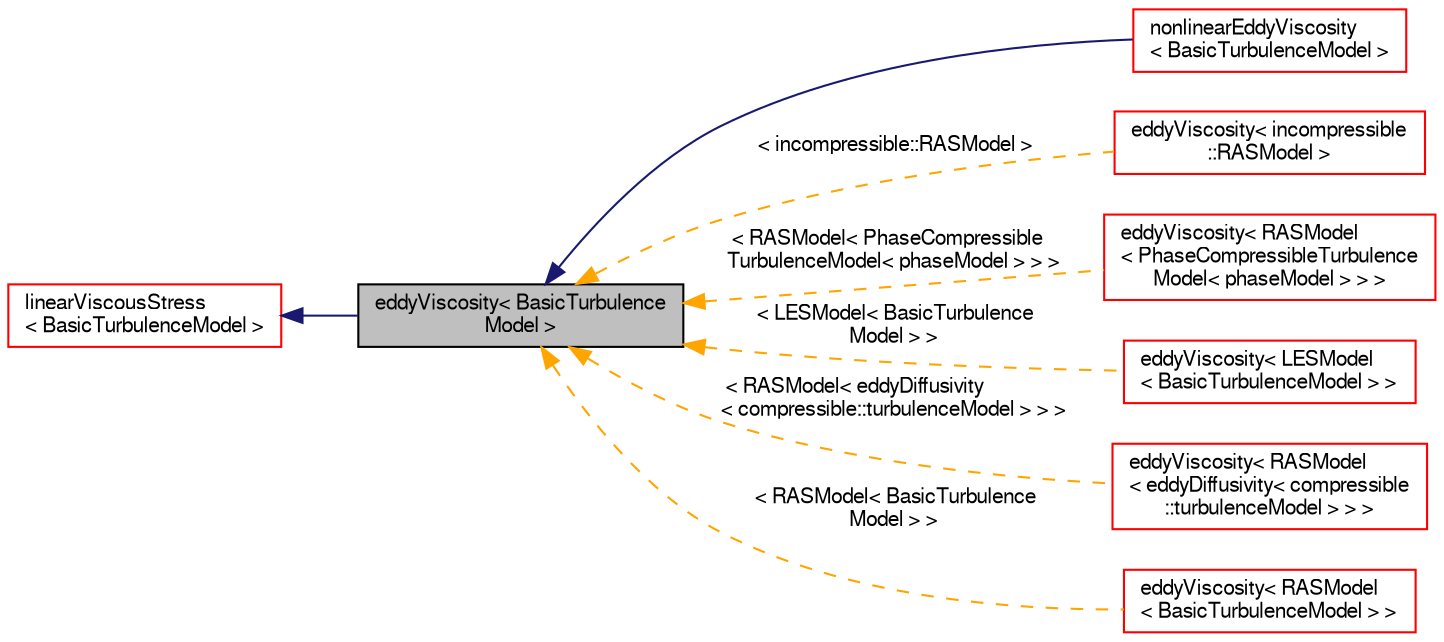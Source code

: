 digraph "eddyViscosity&lt; BasicTurbulenceModel &gt;"
{
  bgcolor="transparent";
  edge [fontname="FreeSans",fontsize="10",labelfontname="FreeSans",labelfontsize="10"];
  node [fontname="FreeSans",fontsize="10",shape=record];
  rankdir="LR";
  Node1 [label="eddyViscosity\< BasicTurbulence\lModel \>",height=0.2,width=0.4,color="black", fillcolor="grey75", style="filled" fontcolor="black"];
  Node2 -> Node1 [dir="back",color="midnightblue",fontsize="10",style="solid",fontname="FreeSans"];
  Node2 [label="linearViscousStress\l\< BasicTurbulenceModel \>",height=0.2,width=0.4,color="red",URL="$a01310.html",tooltip="Linear viscous stress turbulence model base class. "];
  Node1 -> Node3 [dir="back",color="midnightblue",fontsize="10",style="solid",fontname="FreeSans"];
  Node3 [label="nonlinearEddyViscosity\l\< BasicTurbulenceModel \>",height=0.2,width=0.4,color="red",URL="$a01575.html",tooltip="Eddy viscosity turbulence model with non-linear correction base class. "];
  Node1 -> Node4 [dir="back",color="orange",fontsize="10",style="dashed",label=" \< incompressible::RASModel \>" ,fontname="FreeSans"];
  Node4 [label="eddyViscosity\< incompressible\l::RASModel \>",height=0.2,width=0.4,color="red",URL="$a00589.html"];
  Node1 -> Node5 [dir="back",color="orange",fontsize="10",style="dashed",label=" \< RASModel\< PhaseCompressible\lTurbulenceModel\< phaseModel \> \> \>" ,fontname="FreeSans"];
  Node5 [label="eddyViscosity\< RASModel\l\< PhaseCompressibleTurbulence\lModel\< phaseModel \> \> \>",height=0.2,width=0.4,color="red",URL="$a00589.html"];
  Node1 -> Node6 [dir="back",color="orange",fontsize="10",style="dashed",label=" \< LESModel\< BasicTurbulence\lModel \> \>" ,fontname="FreeSans"];
  Node6 [label="eddyViscosity\< LESModel\l\< BasicTurbulenceModel \> \>",height=0.2,width=0.4,color="red",URL="$a00589.html"];
  Node1 -> Node7 [dir="back",color="orange",fontsize="10",style="dashed",label=" \< RASModel\< eddyDiffusivity\l\< compressible::turbulenceModel \> \> \>" ,fontname="FreeSans"];
  Node7 [label="eddyViscosity\< RASModel\l\< eddyDiffusivity\< compressible\l::turbulenceModel \> \> \>",height=0.2,width=0.4,color="red",URL="$a00589.html"];
  Node1 -> Node8 [dir="back",color="orange",fontsize="10",style="dashed",label=" \< RASModel\< BasicTurbulence\lModel \> \>" ,fontname="FreeSans"];
  Node8 [label="eddyViscosity\< RASModel\l\< BasicTurbulenceModel \> \>",height=0.2,width=0.4,color="red",URL="$a00589.html"];
}
